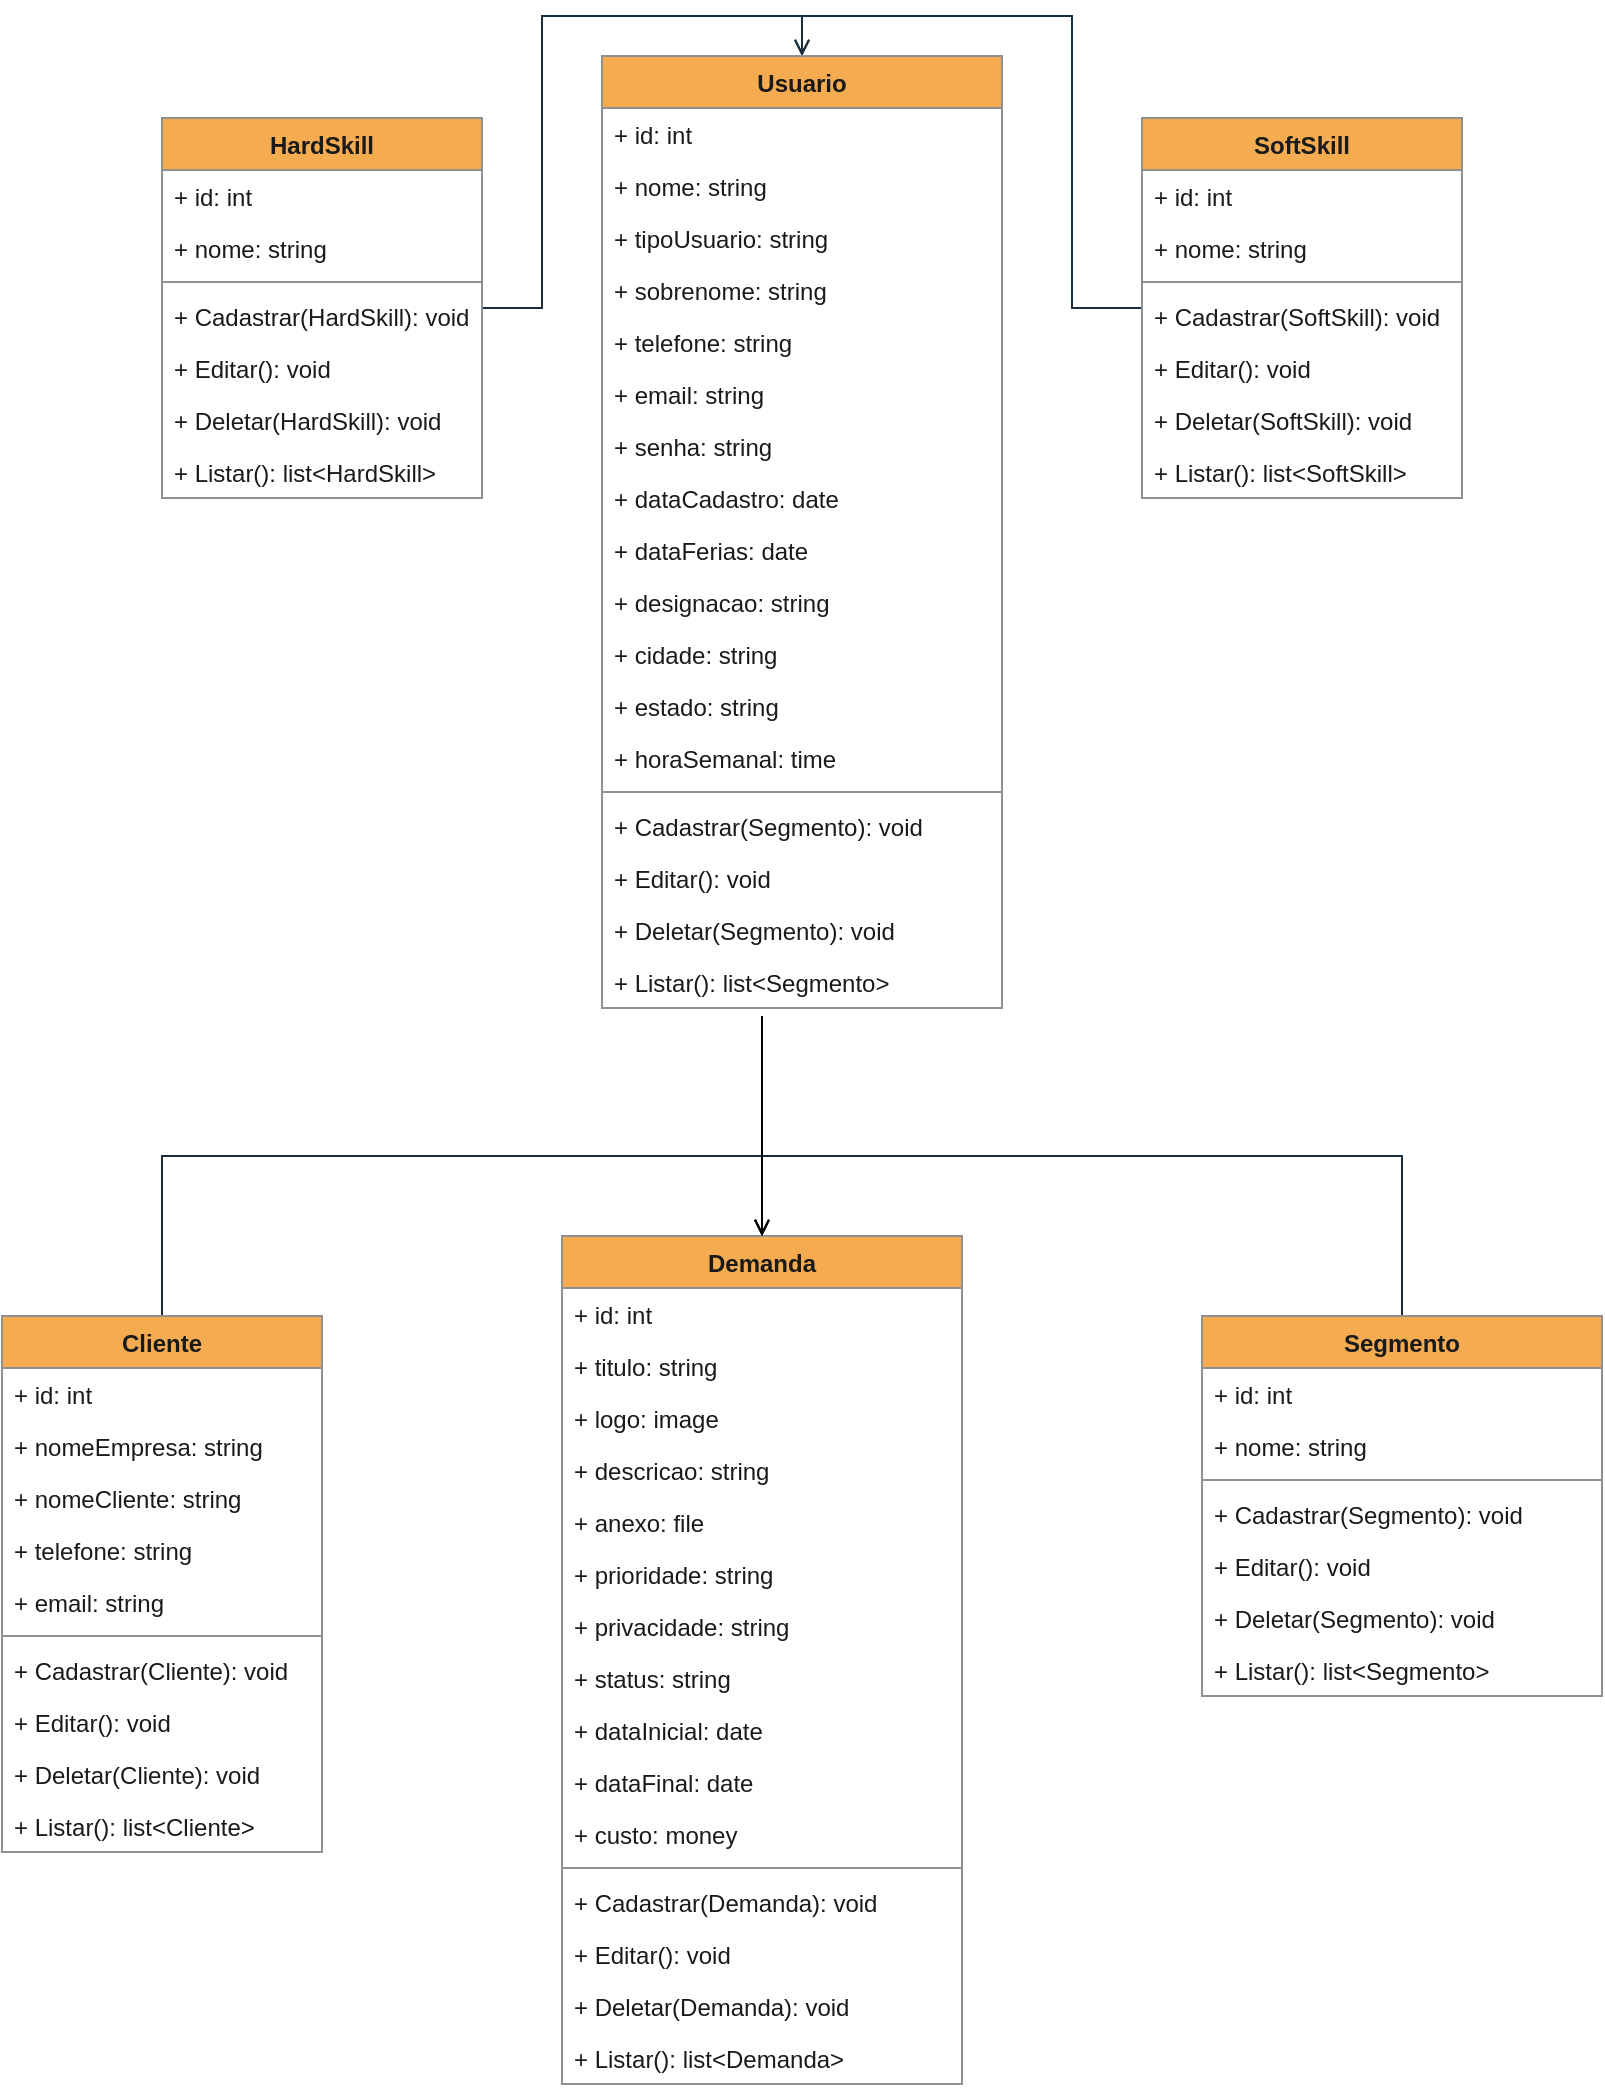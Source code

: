 <mxfile version="22.0.4" type="device">
  <diagram name="Página-1" id="8FXzgu7J5ZSmmr5VztDR">
    <mxGraphModel dx="1050" dy="1703" grid="1" gridSize="10" guides="1" tooltips="1" connect="1" arrows="1" fold="1" page="1" pageScale="1" pageWidth="827" pageHeight="1169" math="0" shadow="0">
      <root>
        <mxCell id="0" />
        <mxCell id="1" parent="0" />
        <mxCell id="p3NyU1DMHqtytO8jtPe2-13" style="edgeStyle=orthogonalEdgeStyle;rounded=0;orthogonalLoop=1;jettySize=auto;html=1;entryX=0.5;entryY=0;entryDx=0;entryDy=0;endArrow=open;endFill=0;labelBackgroundColor=none;strokeColor=#182E3E;fontColor=default;" parent="1" source="s0I4KyPs7dvxRZLrjT1N-1" target="s0I4KyPs7dvxRZLrjT1N-59" edge="1">
          <mxGeometry relative="1" as="geometry" />
        </mxCell>
        <mxCell id="s0I4KyPs7dvxRZLrjT1N-1" value="HardSkill" style="swimlane;fontStyle=1;align=center;verticalAlign=top;childLayout=stackLayout;horizontal=1;startSize=26;horizontalStack=0;resizeParent=1;resizeParentMax=0;resizeLast=0;collapsible=1;marginBottom=0;whiteSpace=wrap;html=1;labelBackgroundColor=none;fillColor=#F5AB50;strokeColor=#909090;fontColor=#1A1A1A;" parent="1" vertex="1">
          <mxGeometry x="280" y="-679" width="160" height="190" as="geometry" />
        </mxCell>
        <mxCell id="s0I4KyPs7dvxRZLrjT1N-2" value="+ id: int" style="text;strokeColor=none;fillColor=none;align=left;verticalAlign=top;spacingLeft=4;spacingRight=4;overflow=hidden;rotatable=0;points=[[0,0.5],[1,0.5]];portConstraint=eastwest;whiteSpace=wrap;html=1;labelBackgroundColor=none;fontColor=#1A1A1A;" parent="s0I4KyPs7dvxRZLrjT1N-1" vertex="1">
          <mxGeometry y="26" width="160" height="26" as="geometry" />
        </mxCell>
        <mxCell id="s0I4KyPs7dvxRZLrjT1N-28" value="+ nome: string" style="text;strokeColor=none;fillColor=none;align=left;verticalAlign=top;spacingLeft=4;spacingRight=4;overflow=hidden;rotatable=0;points=[[0,0.5],[1,0.5]];portConstraint=eastwest;whiteSpace=wrap;html=1;labelBackgroundColor=none;fontColor=#1A1A1A;" parent="s0I4KyPs7dvxRZLrjT1N-1" vertex="1">
          <mxGeometry y="52" width="160" height="26" as="geometry" />
        </mxCell>
        <mxCell id="s0I4KyPs7dvxRZLrjT1N-3" value="" style="line;strokeWidth=1;fillColor=none;align=left;verticalAlign=middle;spacingTop=-1;spacingLeft=3;spacingRight=3;rotatable=0;labelPosition=right;points=[];portConstraint=eastwest;strokeColor=#909090;labelBackgroundColor=none;fontColor=#1A1A1A;" parent="s0I4KyPs7dvxRZLrjT1N-1" vertex="1">
          <mxGeometry y="78" width="160" height="8" as="geometry" />
        </mxCell>
        <mxCell id="s0I4KyPs7dvxRZLrjT1N-4" value="+ Cadastrar(HardSkill): void" style="text;strokeColor=none;fillColor=none;align=left;verticalAlign=top;spacingLeft=4;spacingRight=4;overflow=hidden;rotatable=0;points=[[0,0.5],[1,0.5]];portConstraint=eastwest;whiteSpace=wrap;html=1;labelBackgroundColor=none;fontColor=#1A1A1A;" parent="s0I4KyPs7dvxRZLrjT1N-1" vertex="1">
          <mxGeometry y="86" width="160" height="26" as="geometry" />
        </mxCell>
        <mxCell id="s0I4KyPs7dvxRZLrjT1N-5" value="+ Editar(): void" style="text;strokeColor=none;fillColor=none;align=left;verticalAlign=top;spacingLeft=4;spacingRight=4;overflow=hidden;rotatable=0;points=[[0,0.5],[1,0.5]];portConstraint=eastwest;whiteSpace=wrap;html=1;labelBackgroundColor=none;fontColor=#1A1A1A;" parent="s0I4KyPs7dvxRZLrjT1N-1" vertex="1">
          <mxGeometry y="112" width="160" height="26" as="geometry" />
        </mxCell>
        <mxCell id="s0I4KyPs7dvxRZLrjT1N-6" value="+ Deletar(HardSkill): void" style="text;strokeColor=none;fillColor=none;align=left;verticalAlign=top;spacingLeft=4;spacingRight=4;overflow=hidden;rotatable=0;points=[[0,0.5],[1,0.5]];portConstraint=eastwest;whiteSpace=wrap;html=1;labelBackgroundColor=none;fontColor=#1A1A1A;" parent="s0I4KyPs7dvxRZLrjT1N-1" vertex="1">
          <mxGeometry y="138" width="160" height="26" as="geometry" />
        </mxCell>
        <mxCell id="s0I4KyPs7dvxRZLrjT1N-7" value="+ Listar(): list&amp;lt;HardSkill&amp;gt;" style="text;strokeColor=none;fillColor=none;align=left;verticalAlign=top;spacingLeft=4;spacingRight=4;overflow=hidden;rotatable=0;points=[[0,0.5],[1,0.5]];portConstraint=eastwest;whiteSpace=wrap;html=1;labelBackgroundColor=none;fontColor=#1A1A1A;" parent="s0I4KyPs7dvxRZLrjT1N-1" vertex="1">
          <mxGeometry y="164" width="160" height="26" as="geometry" />
        </mxCell>
        <mxCell id="p3NyU1DMHqtytO8jtPe2-12" style="edgeStyle=orthogonalEdgeStyle;rounded=0;orthogonalLoop=1;jettySize=auto;html=1;entryX=0.5;entryY=0;entryDx=0;entryDy=0;endArrow=open;endFill=0;labelBackgroundColor=none;strokeColor=#182E3E;fontColor=default;" parent="1" source="s0I4KyPs7dvxRZLrjT1N-8" target="s0I4KyPs7dvxRZLrjT1N-59" edge="1">
          <mxGeometry relative="1" as="geometry" />
        </mxCell>
        <mxCell id="s0I4KyPs7dvxRZLrjT1N-8" value="SoftSkill" style="swimlane;fontStyle=1;align=center;verticalAlign=top;childLayout=stackLayout;horizontal=1;startSize=26;horizontalStack=0;resizeParent=1;resizeParentMax=0;resizeLast=0;collapsible=1;marginBottom=0;whiteSpace=wrap;html=1;labelBackgroundColor=none;fillColor=#F5AB50;strokeColor=#909090;fontColor=#1A1A1A;" parent="1" vertex="1">
          <mxGeometry x="770" y="-679" width="160" height="190" as="geometry" />
        </mxCell>
        <mxCell id="s0I4KyPs7dvxRZLrjT1N-29" value="+ id: int" style="text;strokeColor=none;fillColor=none;align=left;verticalAlign=top;spacingLeft=4;spacingRight=4;overflow=hidden;rotatable=0;points=[[0,0.5],[1,0.5]];portConstraint=eastwest;whiteSpace=wrap;html=1;labelBackgroundColor=none;fontColor=#1A1A1A;" parent="s0I4KyPs7dvxRZLrjT1N-8" vertex="1">
          <mxGeometry y="26" width="160" height="26" as="geometry" />
        </mxCell>
        <mxCell id="s0I4KyPs7dvxRZLrjT1N-9" value="+ nome: string" style="text;strokeColor=none;fillColor=none;align=left;verticalAlign=top;spacingLeft=4;spacingRight=4;overflow=hidden;rotatable=0;points=[[0,0.5],[1,0.5]];portConstraint=eastwest;whiteSpace=wrap;html=1;labelBackgroundColor=none;fontColor=#1A1A1A;" parent="s0I4KyPs7dvxRZLrjT1N-8" vertex="1">
          <mxGeometry y="52" width="160" height="26" as="geometry" />
        </mxCell>
        <mxCell id="s0I4KyPs7dvxRZLrjT1N-10" value="" style="line;strokeWidth=1;fillColor=none;align=left;verticalAlign=middle;spacingTop=-1;spacingLeft=3;spacingRight=3;rotatable=0;labelPosition=right;points=[];portConstraint=eastwest;strokeColor=#909090;labelBackgroundColor=none;fontColor=#1A1A1A;" parent="s0I4KyPs7dvxRZLrjT1N-8" vertex="1">
          <mxGeometry y="78" width="160" height="8" as="geometry" />
        </mxCell>
        <mxCell id="s0I4KyPs7dvxRZLrjT1N-11" value="+ Cadastrar(SoftSkill): void" style="text;strokeColor=none;fillColor=none;align=left;verticalAlign=top;spacingLeft=4;spacingRight=4;overflow=hidden;rotatable=0;points=[[0,0.5],[1,0.5]];portConstraint=eastwest;whiteSpace=wrap;html=1;labelBackgroundColor=none;fontColor=#1A1A1A;" parent="s0I4KyPs7dvxRZLrjT1N-8" vertex="1">
          <mxGeometry y="86" width="160" height="26" as="geometry" />
        </mxCell>
        <mxCell id="s0I4KyPs7dvxRZLrjT1N-12" value="+ Editar(): void" style="text;strokeColor=none;fillColor=none;align=left;verticalAlign=top;spacingLeft=4;spacingRight=4;overflow=hidden;rotatable=0;points=[[0,0.5],[1,0.5]];portConstraint=eastwest;whiteSpace=wrap;html=1;labelBackgroundColor=none;fontColor=#1A1A1A;" parent="s0I4KyPs7dvxRZLrjT1N-8" vertex="1">
          <mxGeometry y="112" width="160" height="26" as="geometry" />
        </mxCell>
        <mxCell id="s0I4KyPs7dvxRZLrjT1N-13" value="+ Deletar(SoftSkill): void" style="text;strokeColor=none;fillColor=none;align=left;verticalAlign=top;spacingLeft=4;spacingRight=4;overflow=hidden;rotatable=0;points=[[0,0.5],[1,0.5]];portConstraint=eastwest;whiteSpace=wrap;html=1;labelBackgroundColor=none;fontColor=#1A1A1A;" parent="s0I4KyPs7dvxRZLrjT1N-8" vertex="1">
          <mxGeometry y="138" width="160" height="26" as="geometry" />
        </mxCell>
        <mxCell id="s0I4KyPs7dvxRZLrjT1N-14" value="+ Listar(): list&amp;lt;SoftSkill&amp;gt;" style="text;strokeColor=none;fillColor=none;align=left;verticalAlign=top;spacingLeft=4;spacingRight=4;overflow=hidden;rotatable=0;points=[[0,0.5],[1,0.5]];portConstraint=eastwest;whiteSpace=wrap;html=1;labelBackgroundColor=none;fontColor=#1A1A1A;" parent="s0I4KyPs7dvxRZLrjT1N-8" vertex="1">
          <mxGeometry y="164" width="160" height="26" as="geometry" />
        </mxCell>
        <mxCell id="s0I4KyPs7dvxRZLrjT1N-15" value="Demanda" style="swimlane;fontStyle=1;align=center;verticalAlign=top;childLayout=stackLayout;horizontal=1;startSize=26;horizontalStack=0;resizeParent=1;resizeParentMax=0;resizeLast=0;collapsible=1;marginBottom=0;whiteSpace=wrap;html=1;labelBackgroundColor=none;fillColor=#F5AB50;strokeColor=#909090;fontColor=#1A1A1A;" parent="1" vertex="1">
          <mxGeometry x="480" y="-120" width="200" height="424" as="geometry" />
        </mxCell>
        <mxCell id="s0I4KyPs7dvxRZLrjT1N-30" value="+ id: int" style="text;strokeColor=none;fillColor=none;align=left;verticalAlign=top;spacingLeft=4;spacingRight=4;overflow=hidden;rotatable=0;points=[[0,0.5],[1,0.5]];portConstraint=eastwest;whiteSpace=wrap;html=1;labelBackgroundColor=none;fontColor=#1A1A1A;" parent="s0I4KyPs7dvxRZLrjT1N-15" vertex="1">
          <mxGeometry y="26" width="200" height="26" as="geometry" />
        </mxCell>
        <mxCell id="s0I4KyPs7dvxRZLrjT1N-16" value="+ titulo: string" style="text;strokeColor=none;fillColor=none;align=left;verticalAlign=top;spacingLeft=4;spacingRight=4;overflow=hidden;rotatable=0;points=[[0,0.5],[1,0.5]];portConstraint=eastwest;whiteSpace=wrap;html=1;labelBackgroundColor=none;fontColor=#1A1A1A;" parent="s0I4KyPs7dvxRZLrjT1N-15" vertex="1">
          <mxGeometry y="52" width="200" height="26" as="geometry" />
        </mxCell>
        <mxCell id="s0I4KyPs7dvxRZLrjT1N-22" value="+ logo: image" style="text;strokeColor=none;fillColor=none;align=left;verticalAlign=top;spacingLeft=4;spacingRight=4;overflow=hidden;rotatable=0;points=[[0,0.5],[1,0.5]];portConstraint=eastwest;whiteSpace=wrap;html=1;labelBackgroundColor=none;fontColor=#1A1A1A;" parent="s0I4KyPs7dvxRZLrjT1N-15" vertex="1">
          <mxGeometry y="78" width="200" height="26" as="geometry" />
        </mxCell>
        <mxCell id="s0I4KyPs7dvxRZLrjT1N-23" value="+ descricao: string" style="text;strokeColor=none;fillColor=none;align=left;verticalAlign=top;spacingLeft=4;spacingRight=4;overflow=hidden;rotatable=0;points=[[0,0.5],[1,0.5]];portConstraint=eastwest;whiteSpace=wrap;html=1;labelBackgroundColor=none;fontColor=#1A1A1A;" parent="s0I4KyPs7dvxRZLrjT1N-15" vertex="1">
          <mxGeometry y="104" width="200" height="26" as="geometry" />
        </mxCell>
        <mxCell id="s0I4KyPs7dvxRZLrjT1N-31" value="+ anexo: file" style="text;strokeColor=none;fillColor=none;align=left;verticalAlign=top;spacingLeft=4;spacingRight=4;overflow=hidden;rotatable=0;points=[[0,0.5],[1,0.5]];portConstraint=eastwest;whiteSpace=wrap;html=1;labelBackgroundColor=none;fontColor=#1A1A1A;" parent="s0I4KyPs7dvxRZLrjT1N-15" vertex="1">
          <mxGeometry y="130" width="200" height="26" as="geometry" />
        </mxCell>
        <mxCell id="s0I4KyPs7dvxRZLrjT1N-32" value="+ prioridade: string" style="text;strokeColor=none;fillColor=none;align=left;verticalAlign=top;spacingLeft=4;spacingRight=4;overflow=hidden;rotatable=0;points=[[0,0.5],[1,0.5]];portConstraint=eastwest;whiteSpace=wrap;html=1;labelBackgroundColor=none;fontColor=#1A1A1A;" parent="s0I4KyPs7dvxRZLrjT1N-15" vertex="1">
          <mxGeometry y="156" width="200" height="26" as="geometry" />
        </mxCell>
        <mxCell id="s0I4KyPs7dvxRZLrjT1N-33" value="+ privacidade: string" style="text;strokeColor=none;fillColor=none;align=left;verticalAlign=top;spacingLeft=4;spacingRight=4;overflow=hidden;rotatable=0;points=[[0,0.5],[1,0.5]];portConstraint=eastwest;whiteSpace=wrap;html=1;labelBackgroundColor=none;fontColor=#1A1A1A;" parent="s0I4KyPs7dvxRZLrjT1N-15" vertex="1">
          <mxGeometry y="182" width="200" height="26" as="geometry" />
        </mxCell>
        <mxCell id="s0I4KyPs7dvxRZLrjT1N-34" value="+ status: string" style="text;strokeColor=none;fillColor=none;align=left;verticalAlign=top;spacingLeft=4;spacingRight=4;overflow=hidden;rotatable=0;points=[[0,0.5],[1,0.5]];portConstraint=eastwest;whiteSpace=wrap;html=1;labelBackgroundColor=none;fontColor=#1A1A1A;" parent="s0I4KyPs7dvxRZLrjT1N-15" vertex="1">
          <mxGeometry y="208" width="200" height="26" as="geometry" />
        </mxCell>
        <mxCell id="s0I4KyPs7dvxRZLrjT1N-35" value="+ dataInicial: date" style="text;strokeColor=none;fillColor=none;align=left;verticalAlign=top;spacingLeft=4;spacingRight=4;overflow=hidden;rotatable=0;points=[[0,0.5],[1,0.5]];portConstraint=eastwest;whiteSpace=wrap;html=1;labelBackgroundColor=none;fontColor=#1A1A1A;" parent="s0I4KyPs7dvxRZLrjT1N-15" vertex="1">
          <mxGeometry y="234" width="200" height="26" as="geometry" />
        </mxCell>
        <mxCell id="s0I4KyPs7dvxRZLrjT1N-36" value="+ dataFinal: date" style="text;strokeColor=none;fillColor=none;align=left;verticalAlign=top;spacingLeft=4;spacingRight=4;overflow=hidden;rotatable=0;points=[[0,0.5],[1,0.5]];portConstraint=eastwest;whiteSpace=wrap;html=1;labelBackgroundColor=none;fontColor=#1A1A1A;" parent="s0I4KyPs7dvxRZLrjT1N-15" vertex="1">
          <mxGeometry y="260" width="200" height="26" as="geometry" />
        </mxCell>
        <mxCell id="s0I4KyPs7dvxRZLrjT1N-38" value="+ custo: money" style="text;strokeColor=none;fillColor=none;align=left;verticalAlign=top;spacingLeft=4;spacingRight=4;overflow=hidden;rotatable=0;points=[[0,0.5],[1,0.5]];portConstraint=eastwest;whiteSpace=wrap;html=1;labelBackgroundColor=none;fontColor=#1A1A1A;" parent="s0I4KyPs7dvxRZLrjT1N-15" vertex="1">
          <mxGeometry y="286" width="200" height="26" as="geometry" />
        </mxCell>
        <mxCell id="s0I4KyPs7dvxRZLrjT1N-17" value="" style="line;strokeWidth=1;fillColor=none;align=left;verticalAlign=middle;spacingTop=-1;spacingLeft=3;spacingRight=3;rotatable=0;labelPosition=right;points=[];portConstraint=eastwest;strokeColor=#909090;labelBackgroundColor=none;fontColor=#1A1A1A;" parent="s0I4KyPs7dvxRZLrjT1N-15" vertex="1">
          <mxGeometry y="312" width="200" height="8" as="geometry" />
        </mxCell>
        <mxCell id="s0I4KyPs7dvxRZLrjT1N-18" value="+ Cadastrar(Demanda): void" style="text;strokeColor=none;fillColor=none;align=left;verticalAlign=top;spacingLeft=4;spacingRight=4;overflow=hidden;rotatable=0;points=[[0,0.5],[1,0.5]];portConstraint=eastwest;whiteSpace=wrap;html=1;labelBackgroundColor=none;fontColor=#1A1A1A;" parent="s0I4KyPs7dvxRZLrjT1N-15" vertex="1">
          <mxGeometry y="320" width="200" height="26" as="geometry" />
        </mxCell>
        <mxCell id="s0I4KyPs7dvxRZLrjT1N-19" value="+ Editar(): void" style="text;strokeColor=none;fillColor=none;align=left;verticalAlign=top;spacingLeft=4;spacingRight=4;overflow=hidden;rotatable=0;points=[[0,0.5],[1,0.5]];portConstraint=eastwest;whiteSpace=wrap;html=1;labelBackgroundColor=none;fontColor=#1A1A1A;" parent="s0I4KyPs7dvxRZLrjT1N-15" vertex="1">
          <mxGeometry y="346" width="200" height="26" as="geometry" />
        </mxCell>
        <mxCell id="s0I4KyPs7dvxRZLrjT1N-20" value="+ Deletar(Demanda): void" style="text;strokeColor=none;fillColor=none;align=left;verticalAlign=top;spacingLeft=4;spacingRight=4;overflow=hidden;rotatable=0;points=[[0,0.5],[1,0.5]];portConstraint=eastwest;whiteSpace=wrap;html=1;labelBackgroundColor=none;fontColor=#1A1A1A;" parent="s0I4KyPs7dvxRZLrjT1N-15" vertex="1">
          <mxGeometry y="372" width="200" height="26" as="geometry" />
        </mxCell>
        <mxCell id="s0I4KyPs7dvxRZLrjT1N-21" value="+ Listar(): list&amp;lt;Demanda&amp;gt;" style="text;strokeColor=none;fillColor=none;align=left;verticalAlign=top;spacingLeft=4;spacingRight=4;overflow=hidden;rotatable=0;points=[[0,0.5],[1,0.5]];portConstraint=eastwest;whiteSpace=wrap;html=1;labelBackgroundColor=none;fontColor=#1A1A1A;" parent="s0I4KyPs7dvxRZLrjT1N-15" vertex="1">
          <mxGeometry y="398" width="200" height="26" as="geometry" />
        </mxCell>
        <mxCell id="p3NyU1DMHqtytO8jtPe2-9" style="edgeStyle=orthogonalEdgeStyle;rounded=0;orthogonalLoop=1;jettySize=auto;html=1;entryX=0.5;entryY=0;entryDx=0;entryDy=0;exitX=0.5;exitY=0;exitDx=0;exitDy=0;endArrow=open;endFill=0;labelBackgroundColor=none;strokeColor=#182E3E;fontColor=default;" parent="1" source="s0I4KyPs7dvxRZLrjT1N-40" target="s0I4KyPs7dvxRZLrjT1N-15" edge="1">
          <mxGeometry relative="1" as="geometry">
            <Array as="points">
              <mxPoint x="280" y="-160" />
              <mxPoint x="580" y="-160" />
            </Array>
          </mxGeometry>
        </mxCell>
        <mxCell id="s0I4KyPs7dvxRZLrjT1N-40" value="Cliente" style="swimlane;fontStyle=1;align=center;verticalAlign=top;childLayout=stackLayout;horizontal=1;startSize=26;horizontalStack=0;resizeParent=1;resizeParentMax=0;resizeLast=0;collapsible=1;marginBottom=0;whiteSpace=wrap;html=1;labelBackgroundColor=none;fillColor=#F5AB50;strokeColor=#909090;fontColor=#1A1A1A;" parent="1" vertex="1">
          <mxGeometry x="200" y="-80" width="160" height="268" as="geometry" />
        </mxCell>
        <mxCell id="s0I4KyPs7dvxRZLrjT1N-41" value="+ id: int" style="text;strokeColor=none;fillColor=none;align=left;verticalAlign=top;spacingLeft=4;spacingRight=4;overflow=hidden;rotatable=0;points=[[0,0.5],[1,0.5]];portConstraint=eastwest;whiteSpace=wrap;html=1;labelBackgroundColor=none;fontColor=#1A1A1A;" parent="s0I4KyPs7dvxRZLrjT1N-40" vertex="1">
          <mxGeometry y="26" width="160" height="26" as="geometry" />
        </mxCell>
        <mxCell id="s0I4KyPs7dvxRZLrjT1N-42" value="+ nomeEmpresa: string" style="text;strokeColor=none;fillColor=none;align=left;verticalAlign=top;spacingLeft=4;spacingRight=4;overflow=hidden;rotatable=0;points=[[0,0.5],[1,0.5]];portConstraint=eastwest;whiteSpace=wrap;html=1;labelBackgroundColor=none;fontColor=#1A1A1A;" parent="s0I4KyPs7dvxRZLrjT1N-40" vertex="1">
          <mxGeometry y="52" width="160" height="26" as="geometry" />
        </mxCell>
        <mxCell id="s0I4KyPs7dvxRZLrjT1N-48" value="+ nomeCliente: string" style="text;strokeColor=none;fillColor=none;align=left;verticalAlign=top;spacingLeft=4;spacingRight=4;overflow=hidden;rotatable=0;points=[[0,0.5],[1,0.5]];portConstraint=eastwest;whiteSpace=wrap;html=1;labelBackgroundColor=none;fontColor=#1A1A1A;" parent="s0I4KyPs7dvxRZLrjT1N-40" vertex="1">
          <mxGeometry y="78" width="160" height="26" as="geometry" />
        </mxCell>
        <mxCell id="s0I4KyPs7dvxRZLrjT1N-49" value="+ telefone: string" style="text;strokeColor=none;fillColor=none;align=left;verticalAlign=top;spacingLeft=4;spacingRight=4;overflow=hidden;rotatable=0;points=[[0,0.5],[1,0.5]];portConstraint=eastwest;whiteSpace=wrap;html=1;labelBackgroundColor=none;fontColor=#1A1A1A;" parent="s0I4KyPs7dvxRZLrjT1N-40" vertex="1">
          <mxGeometry y="104" width="160" height="26" as="geometry" />
        </mxCell>
        <mxCell id="s0I4KyPs7dvxRZLrjT1N-50" value="+ email: string" style="text;strokeColor=none;fillColor=none;align=left;verticalAlign=top;spacingLeft=4;spacingRight=4;overflow=hidden;rotatable=0;points=[[0,0.5],[1,0.5]];portConstraint=eastwest;whiteSpace=wrap;html=1;labelBackgroundColor=none;fontColor=#1A1A1A;" parent="s0I4KyPs7dvxRZLrjT1N-40" vertex="1">
          <mxGeometry y="130" width="160" height="26" as="geometry" />
        </mxCell>
        <mxCell id="s0I4KyPs7dvxRZLrjT1N-43" value="" style="line;strokeWidth=1;fillColor=none;align=left;verticalAlign=middle;spacingTop=-1;spacingLeft=3;spacingRight=3;rotatable=0;labelPosition=right;points=[];portConstraint=eastwest;strokeColor=#909090;labelBackgroundColor=none;fontColor=#1A1A1A;" parent="s0I4KyPs7dvxRZLrjT1N-40" vertex="1">
          <mxGeometry y="156" width="160" height="8" as="geometry" />
        </mxCell>
        <mxCell id="s0I4KyPs7dvxRZLrjT1N-44" value="+ Cadastrar(Cliente): void" style="text;strokeColor=none;fillColor=none;align=left;verticalAlign=top;spacingLeft=4;spacingRight=4;overflow=hidden;rotatable=0;points=[[0,0.5],[1,0.5]];portConstraint=eastwest;whiteSpace=wrap;html=1;labelBackgroundColor=none;fontColor=#1A1A1A;" parent="s0I4KyPs7dvxRZLrjT1N-40" vertex="1">
          <mxGeometry y="164" width="160" height="26" as="geometry" />
        </mxCell>
        <mxCell id="s0I4KyPs7dvxRZLrjT1N-45" value="+ Editar(): void" style="text;strokeColor=none;fillColor=none;align=left;verticalAlign=top;spacingLeft=4;spacingRight=4;overflow=hidden;rotatable=0;points=[[0,0.5],[1,0.5]];portConstraint=eastwest;whiteSpace=wrap;html=1;labelBackgroundColor=none;fontColor=#1A1A1A;" parent="s0I4KyPs7dvxRZLrjT1N-40" vertex="1">
          <mxGeometry y="190" width="160" height="26" as="geometry" />
        </mxCell>
        <mxCell id="s0I4KyPs7dvxRZLrjT1N-46" value="+ Deletar(Cliente): void" style="text;strokeColor=none;fillColor=none;align=left;verticalAlign=top;spacingLeft=4;spacingRight=4;overflow=hidden;rotatable=0;points=[[0,0.5],[1,0.5]];portConstraint=eastwest;whiteSpace=wrap;html=1;labelBackgroundColor=none;fontColor=#1A1A1A;" parent="s0I4KyPs7dvxRZLrjT1N-40" vertex="1">
          <mxGeometry y="216" width="160" height="26" as="geometry" />
        </mxCell>
        <mxCell id="s0I4KyPs7dvxRZLrjT1N-47" value="+ Listar(): list&amp;lt;Cliente&amp;gt;" style="text;strokeColor=none;fillColor=none;align=left;verticalAlign=top;spacingLeft=4;spacingRight=4;overflow=hidden;rotatable=0;points=[[0,0.5],[1,0.5]];portConstraint=eastwest;whiteSpace=wrap;html=1;labelBackgroundColor=none;fontColor=#1A1A1A;" parent="s0I4KyPs7dvxRZLrjT1N-40" vertex="1">
          <mxGeometry y="242" width="160" height="26" as="geometry" />
        </mxCell>
        <mxCell id="p3NyU1DMHqtytO8jtPe2-10" style="edgeStyle=orthogonalEdgeStyle;rounded=0;orthogonalLoop=1;jettySize=auto;html=1;entryX=0.5;entryY=0;entryDx=0;entryDy=0;exitX=0.5;exitY=0;exitDx=0;exitDy=0;endArrow=open;endFill=0;labelBackgroundColor=none;strokeColor=#182E3E;fontColor=default;" parent="1" source="s0I4KyPs7dvxRZLrjT1N-51" target="s0I4KyPs7dvxRZLrjT1N-15" edge="1">
          <mxGeometry relative="1" as="geometry">
            <Array as="points">
              <mxPoint x="900" y="-160" />
              <mxPoint x="580" y="-160" />
            </Array>
          </mxGeometry>
        </mxCell>
        <mxCell id="s0I4KyPs7dvxRZLrjT1N-51" value="Segmento" style="swimlane;fontStyle=1;align=center;verticalAlign=top;childLayout=stackLayout;horizontal=1;startSize=26;horizontalStack=0;resizeParent=1;resizeParentMax=0;resizeLast=0;collapsible=1;marginBottom=0;whiteSpace=wrap;html=1;labelBackgroundColor=none;fillColor=#F5AB50;strokeColor=#909090;fontColor=#1A1A1A;" parent="1" vertex="1">
          <mxGeometry x="800" y="-80" width="200" height="190" as="geometry" />
        </mxCell>
        <mxCell id="s0I4KyPs7dvxRZLrjT1N-52" value="+ id: int" style="text;strokeColor=none;fillColor=none;align=left;verticalAlign=top;spacingLeft=4;spacingRight=4;overflow=hidden;rotatable=0;points=[[0,0.5],[1,0.5]];portConstraint=eastwest;whiteSpace=wrap;html=1;labelBackgroundColor=none;fontColor=#1A1A1A;" parent="s0I4KyPs7dvxRZLrjT1N-51" vertex="1">
          <mxGeometry y="26" width="200" height="26" as="geometry" />
        </mxCell>
        <mxCell id="s0I4KyPs7dvxRZLrjT1N-53" value="+ nome: string" style="text;strokeColor=none;fillColor=none;align=left;verticalAlign=top;spacingLeft=4;spacingRight=4;overflow=hidden;rotatable=0;points=[[0,0.5],[1,0.5]];portConstraint=eastwest;whiteSpace=wrap;html=1;labelBackgroundColor=none;fontColor=#1A1A1A;" parent="s0I4KyPs7dvxRZLrjT1N-51" vertex="1">
          <mxGeometry y="52" width="200" height="26" as="geometry" />
        </mxCell>
        <mxCell id="s0I4KyPs7dvxRZLrjT1N-54" value="" style="line;strokeWidth=1;fillColor=none;align=left;verticalAlign=middle;spacingTop=-1;spacingLeft=3;spacingRight=3;rotatable=0;labelPosition=right;points=[];portConstraint=eastwest;strokeColor=#909090;labelBackgroundColor=none;fontColor=#1A1A1A;" parent="s0I4KyPs7dvxRZLrjT1N-51" vertex="1">
          <mxGeometry y="78" width="200" height="8" as="geometry" />
        </mxCell>
        <mxCell id="s0I4KyPs7dvxRZLrjT1N-55" value="+ Cadastrar(Segmento): void" style="text;strokeColor=none;fillColor=none;align=left;verticalAlign=top;spacingLeft=4;spacingRight=4;overflow=hidden;rotatable=0;points=[[0,0.5],[1,0.5]];portConstraint=eastwest;whiteSpace=wrap;html=1;labelBackgroundColor=none;fontColor=#1A1A1A;" parent="s0I4KyPs7dvxRZLrjT1N-51" vertex="1">
          <mxGeometry y="86" width="200" height="26" as="geometry" />
        </mxCell>
        <mxCell id="s0I4KyPs7dvxRZLrjT1N-56" value="+ Editar(): void" style="text;strokeColor=none;fillColor=none;align=left;verticalAlign=top;spacingLeft=4;spacingRight=4;overflow=hidden;rotatable=0;points=[[0,0.5],[1,0.5]];portConstraint=eastwest;whiteSpace=wrap;html=1;labelBackgroundColor=none;fontColor=#1A1A1A;" parent="s0I4KyPs7dvxRZLrjT1N-51" vertex="1">
          <mxGeometry y="112" width="200" height="26" as="geometry" />
        </mxCell>
        <mxCell id="s0I4KyPs7dvxRZLrjT1N-57" value="+ Deletar(Segmento): void" style="text;strokeColor=none;fillColor=none;align=left;verticalAlign=top;spacingLeft=4;spacingRight=4;overflow=hidden;rotatable=0;points=[[0,0.5],[1,0.5]];portConstraint=eastwest;whiteSpace=wrap;html=1;labelBackgroundColor=none;fontColor=#1A1A1A;" parent="s0I4KyPs7dvxRZLrjT1N-51" vertex="1">
          <mxGeometry y="138" width="200" height="26" as="geometry" />
        </mxCell>
        <mxCell id="s0I4KyPs7dvxRZLrjT1N-58" value="+ Listar(): list&amp;lt;Segmento&amp;gt;" style="text;strokeColor=none;fillColor=none;align=left;verticalAlign=top;spacingLeft=4;spacingRight=4;overflow=hidden;rotatable=0;points=[[0,0.5],[1,0.5]];portConstraint=eastwest;whiteSpace=wrap;html=1;labelBackgroundColor=none;fontColor=#1A1A1A;" parent="s0I4KyPs7dvxRZLrjT1N-51" vertex="1">
          <mxGeometry y="164" width="200" height="26" as="geometry" />
        </mxCell>
        <mxCell id="s0I4KyPs7dvxRZLrjT1N-59" value="Usuario" style="swimlane;fontStyle=1;align=center;verticalAlign=top;childLayout=stackLayout;horizontal=1;startSize=26;horizontalStack=0;resizeParent=1;resizeParentMax=0;resizeLast=0;collapsible=1;marginBottom=0;whiteSpace=wrap;html=1;labelBackgroundColor=none;fillColor=#F5AB50;strokeColor=#909090;fontColor=#1A1A1A;" parent="1" vertex="1">
          <mxGeometry x="500" y="-710" width="200" height="476" as="geometry" />
        </mxCell>
        <mxCell id="s0I4KyPs7dvxRZLrjT1N-60" value="+ id: int" style="text;strokeColor=none;fillColor=none;align=left;verticalAlign=top;spacingLeft=4;spacingRight=4;overflow=hidden;rotatable=0;points=[[0,0.5],[1,0.5]];portConstraint=eastwest;whiteSpace=wrap;html=1;labelBackgroundColor=none;fontColor=#1A1A1A;" parent="s0I4KyPs7dvxRZLrjT1N-59" vertex="1">
          <mxGeometry y="26" width="200" height="26" as="geometry" />
        </mxCell>
        <mxCell id="s0I4KyPs7dvxRZLrjT1N-61" value="+ nome: string" style="text;strokeColor=none;fillColor=none;align=left;verticalAlign=top;spacingLeft=4;spacingRight=4;overflow=hidden;rotatable=0;points=[[0,0.5],[1,0.5]];portConstraint=eastwest;whiteSpace=wrap;html=1;labelBackgroundColor=none;fontColor=#1A1A1A;" parent="s0I4KyPs7dvxRZLrjT1N-59" vertex="1">
          <mxGeometry y="52" width="200" height="26" as="geometry" />
        </mxCell>
        <mxCell id="s0I4KyPs7dvxRZLrjT1N-78" value="+ tipoUsuario: string" style="text;strokeColor=none;fillColor=none;align=left;verticalAlign=top;spacingLeft=4;spacingRight=4;overflow=hidden;rotatable=0;points=[[0,0.5],[1,0.5]];portConstraint=eastwest;whiteSpace=wrap;html=1;labelBackgroundColor=none;fontColor=#1A1A1A;" parent="s0I4KyPs7dvxRZLrjT1N-59" vertex="1">
          <mxGeometry y="78" width="200" height="26" as="geometry" />
        </mxCell>
        <mxCell id="s0I4KyPs7dvxRZLrjT1N-68" value="+ sobrenome: string" style="text;strokeColor=none;fillColor=none;align=left;verticalAlign=top;spacingLeft=4;spacingRight=4;overflow=hidden;rotatable=0;points=[[0,0.5],[1,0.5]];portConstraint=eastwest;whiteSpace=wrap;html=1;labelBackgroundColor=none;fontColor=#1A1A1A;" parent="s0I4KyPs7dvxRZLrjT1N-59" vertex="1">
          <mxGeometry y="104" width="200" height="26" as="geometry" />
        </mxCell>
        <mxCell id="s0I4KyPs7dvxRZLrjT1N-69" value="+ telefone: string" style="text;strokeColor=none;fillColor=none;align=left;verticalAlign=top;spacingLeft=4;spacingRight=4;overflow=hidden;rotatable=0;points=[[0,0.5],[1,0.5]];portConstraint=eastwest;whiteSpace=wrap;html=1;labelBackgroundColor=none;fontColor=#1A1A1A;" parent="s0I4KyPs7dvxRZLrjT1N-59" vertex="1">
          <mxGeometry y="130" width="200" height="26" as="geometry" />
        </mxCell>
        <mxCell id="s0I4KyPs7dvxRZLrjT1N-70" value="+ email: string" style="text;strokeColor=none;fillColor=none;align=left;verticalAlign=top;spacingLeft=4;spacingRight=4;overflow=hidden;rotatable=0;points=[[0,0.5],[1,0.5]];portConstraint=eastwest;whiteSpace=wrap;html=1;labelBackgroundColor=none;fontColor=#1A1A1A;" parent="s0I4KyPs7dvxRZLrjT1N-59" vertex="1">
          <mxGeometry y="156" width="200" height="26" as="geometry" />
        </mxCell>
        <mxCell id="s0I4KyPs7dvxRZLrjT1N-71" value="+ senha: string" style="text;strokeColor=none;fillColor=none;align=left;verticalAlign=top;spacingLeft=4;spacingRight=4;overflow=hidden;rotatable=0;points=[[0,0.5],[1,0.5]];portConstraint=eastwest;whiteSpace=wrap;html=1;labelBackgroundColor=none;fontColor=#1A1A1A;" parent="s0I4KyPs7dvxRZLrjT1N-59" vertex="1">
          <mxGeometry y="182" width="200" height="26" as="geometry" />
        </mxCell>
        <mxCell id="s0I4KyPs7dvxRZLrjT1N-72" value="+ dataCadastro: date" style="text;strokeColor=none;fillColor=none;align=left;verticalAlign=top;spacingLeft=4;spacingRight=4;overflow=hidden;rotatable=0;points=[[0,0.5],[1,0.5]];portConstraint=eastwest;whiteSpace=wrap;html=1;labelBackgroundColor=none;fontColor=#1A1A1A;" parent="s0I4KyPs7dvxRZLrjT1N-59" vertex="1">
          <mxGeometry y="208" width="200" height="26" as="geometry" />
        </mxCell>
        <mxCell id="s0I4KyPs7dvxRZLrjT1N-73" value="+ dataFerias: date" style="text;strokeColor=none;fillColor=none;align=left;verticalAlign=top;spacingLeft=4;spacingRight=4;overflow=hidden;rotatable=0;points=[[0,0.5],[1,0.5]];portConstraint=eastwest;whiteSpace=wrap;html=1;labelBackgroundColor=none;fontColor=#1A1A1A;" parent="s0I4KyPs7dvxRZLrjT1N-59" vertex="1">
          <mxGeometry y="234" width="200" height="26" as="geometry" />
        </mxCell>
        <mxCell id="s0I4KyPs7dvxRZLrjT1N-74" value="+ designacao: string" style="text;strokeColor=none;fillColor=none;align=left;verticalAlign=top;spacingLeft=4;spacingRight=4;overflow=hidden;rotatable=0;points=[[0,0.5],[1,0.5]];portConstraint=eastwest;whiteSpace=wrap;html=1;labelBackgroundColor=none;fontColor=#1A1A1A;" parent="s0I4KyPs7dvxRZLrjT1N-59" vertex="1">
          <mxGeometry y="260" width="200" height="26" as="geometry" />
        </mxCell>
        <mxCell id="s0I4KyPs7dvxRZLrjT1N-75" value="+ cidade: string" style="text;strokeColor=none;fillColor=none;align=left;verticalAlign=top;spacingLeft=4;spacingRight=4;overflow=hidden;rotatable=0;points=[[0,0.5],[1,0.5]];portConstraint=eastwest;whiteSpace=wrap;html=1;labelBackgroundColor=none;fontColor=#1A1A1A;" parent="s0I4KyPs7dvxRZLrjT1N-59" vertex="1">
          <mxGeometry y="286" width="200" height="26" as="geometry" />
        </mxCell>
        <mxCell id="s0I4KyPs7dvxRZLrjT1N-76" value="+ estado: string" style="text;strokeColor=none;fillColor=none;align=left;verticalAlign=top;spacingLeft=4;spacingRight=4;overflow=hidden;rotatable=0;points=[[0,0.5],[1,0.5]];portConstraint=eastwest;whiteSpace=wrap;html=1;labelBackgroundColor=none;fontColor=#1A1A1A;" parent="s0I4KyPs7dvxRZLrjT1N-59" vertex="1">
          <mxGeometry y="312" width="200" height="26" as="geometry" />
        </mxCell>
        <mxCell id="s0I4KyPs7dvxRZLrjT1N-77" value="+ horaSemanal: time" style="text;strokeColor=none;fillColor=none;align=left;verticalAlign=top;spacingLeft=4;spacingRight=4;overflow=hidden;rotatable=0;points=[[0,0.5],[1,0.5]];portConstraint=eastwest;whiteSpace=wrap;html=1;labelBackgroundColor=none;fontColor=#1A1A1A;" parent="s0I4KyPs7dvxRZLrjT1N-59" vertex="1">
          <mxGeometry y="338" width="200" height="26" as="geometry" />
        </mxCell>
        <mxCell id="s0I4KyPs7dvxRZLrjT1N-62" value="" style="line;strokeWidth=1;fillColor=none;align=left;verticalAlign=middle;spacingTop=-1;spacingLeft=3;spacingRight=3;rotatable=0;labelPosition=right;points=[];portConstraint=eastwest;strokeColor=#909090;labelBackgroundColor=none;fontColor=#1A1A1A;" parent="s0I4KyPs7dvxRZLrjT1N-59" vertex="1">
          <mxGeometry y="364" width="200" height="8" as="geometry" />
        </mxCell>
        <mxCell id="s0I4KyPs7dvxRZLrjT1N-63" value="+ Cadastrar(Segmento): void" style="text;strokeColor=none;fillColor=none;align=left;verticalAlign=top;spacingLeft=4;spacingRight=4;overflow=hidden;rotatable=0;points=[[0,0.5],[1,0.5]];portConstraint=eastwest;whiteSpace=wrap;html=1;labelBackgroundColor=none;fontColor=#1A1A1A;" parent="s0I4KyPs7dvxRZLrjT1N-59" vertex="1">
          <mxGeometry y="372" width="200" height="26" as="geometry" />
        </mxCell>
        <mxCell id="s0I4KyPs7dvxRZLrjT1N-64" value="+ Editar(): void" style="text;strokeColor=none;fillColor=none;align=left;verticalAlign=top;spacingLeft=4;spacingRight=4;overflow=hidden;rotatable=0;points=[[0,0.5],[1,0.5]];portConstraint=eastwest;whiteSpace=wrap;html=1;labelBackgroundColor=none;fontColor=#1A1A1A;" parent="s0I4KyPs7dvxRZLrjT1N-59" vertex="1">
          <mxGeometry y="398" width="200" height="26" as="geometry" />
        </mxCell>
        <mxCell id="s0I4KyPs7dvxRZLrjT1N-65" value="+ Deletar(Segmento): void" style="text;strokeColor=none;fillColor=none;align=left;verticalAlign=top;spacingLeft=4;spacingRight=4;overflow=hidden;rotatable=0;points=[[0,0.5],[1,0.5]];portConstraint=eastwest;whiteSpace=wrap;html=1;labelBackgroundColor=none;fontColor=#1A1A1A;" parent="s0I4KyPs7dvxRZLrjT1N-59" vertex="1">
          <mxGeometry y="424" width="200" height="26" as="geometry" />
        </mxCell>
        <mxCell id="s0I4KyPs7dvxRZLrjT1N-66" value="+ Listar(): list&amp;lt;Segmento&amp;gt;" style="text;strokeColor=none;fillColor=none;align=left;verticalAlign=top;spacingLeft=4;spacingRight=4;overflow=hidden;rotatable=0;points=[[0,0.5],[1,0.5]];portConstraint=eastwest;whiteSpace=wrap;html=1;labelBackgroundColor=none;fontColor=#1A1A1A;" parent="s0I4KyPs7dvxRZLrjT1N-59" vertex="1">
          <mxGeometry y="450" width="200" height="26" as="geometry" />
        </mxCell>
        <mxCell id="icWdOPcc7izan5AekY2R-22" value="" style="endArrow=open;html=1;rounded=0;entryX=0.5;entryY=0;entryDx=0;entryDy=0;endFill=0;" edge="1" parent="1" target="s0I4KyPs7dvxRZLrjT1N-15">
          <mxGeometry width="50" height="50" relative="1" as="geometry">
            <mxPoint x="580" y="-230" as="sourcePoint" />
            <mxPoint x="560" y="-220" as="targetPoint" />
          </mxGeometry>
        </mxCell>
      </root>
    </mxGraphModel>
  </diagram>
</mxfile>
